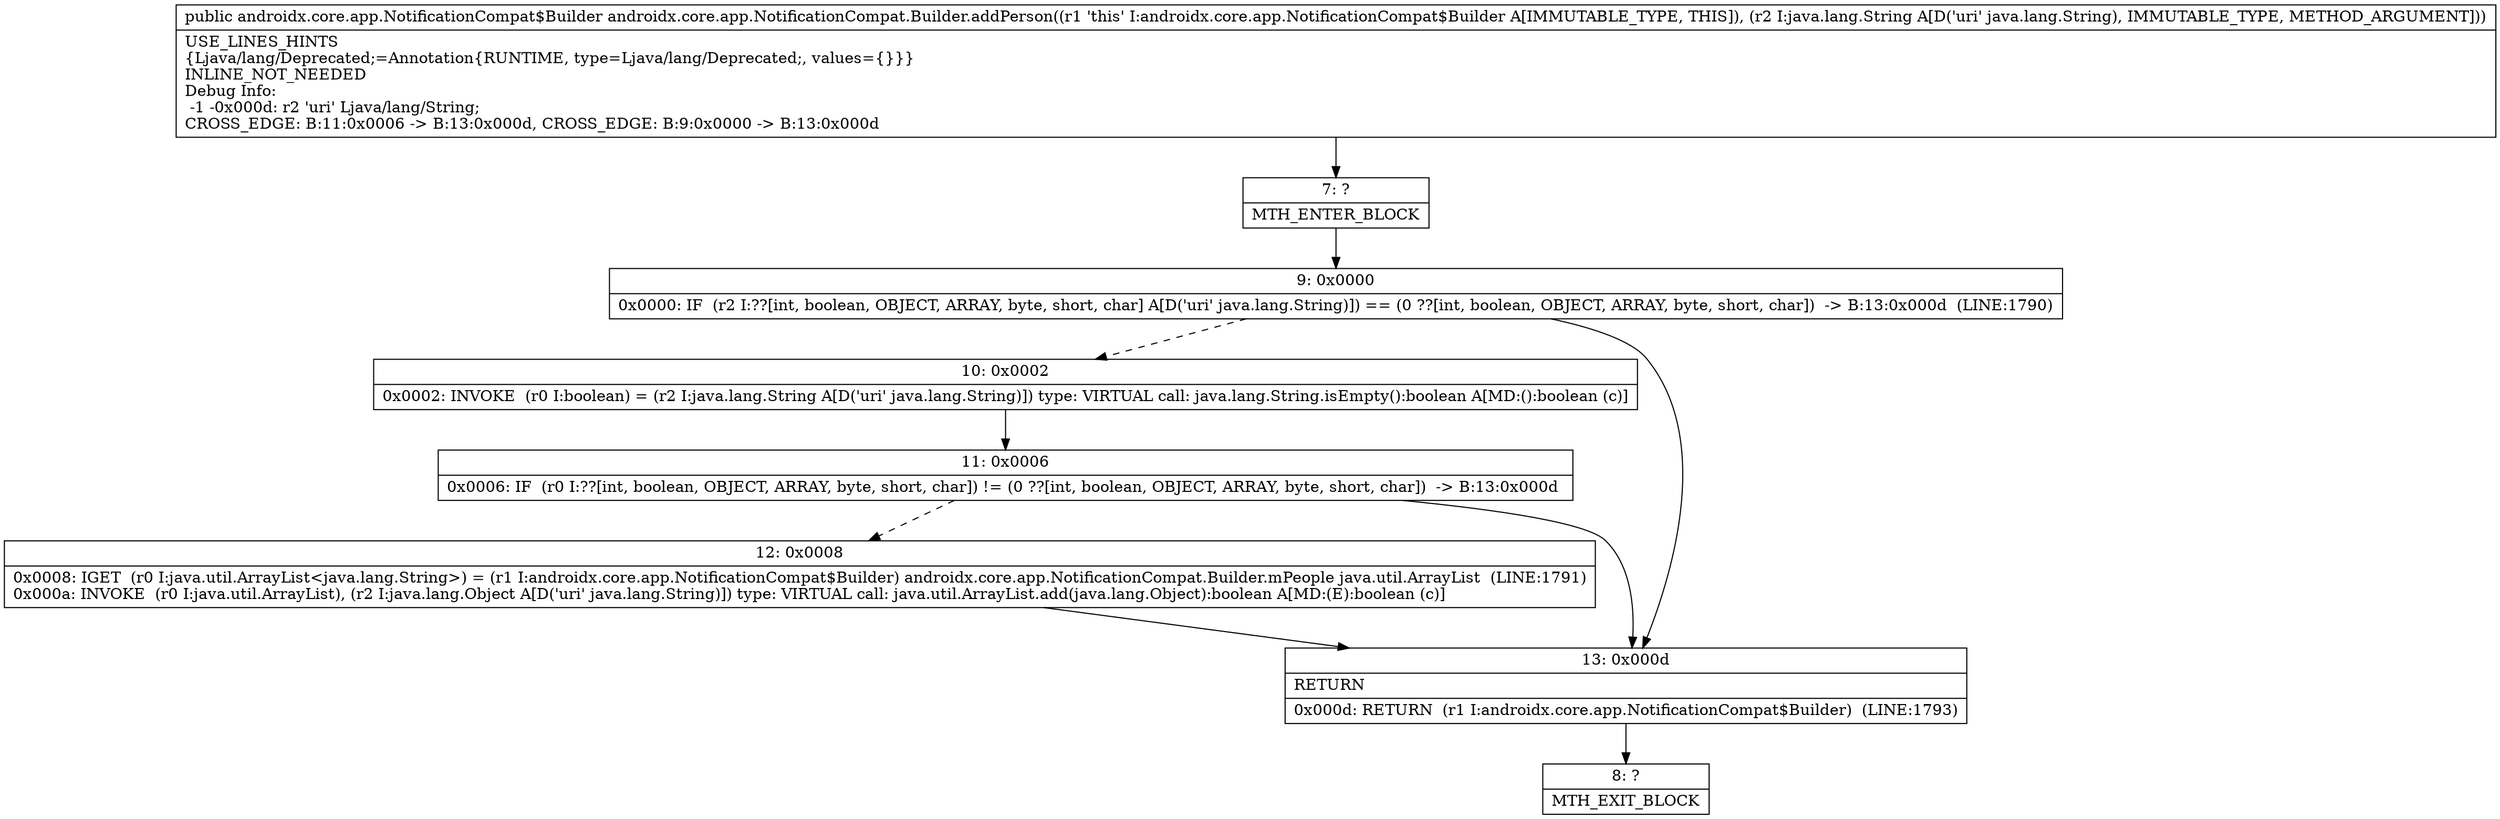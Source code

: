 digraph "CFG forandroidx.core.app.NotificationCompat.Builder.addPerson(Ljava\/lang\/String;)Landroidx\/core\/app\/NotificationCompat$Builder;" {
Node_7 [shape=record,label="{7\:\ ?|MTH_ENTER_BLOCK\l}"];
Node_9 [shape=record,label="{9\:\ 0x0000|0x0000: IF  (r2 I:??[int, boolean, OBJECT, ARRAY, byte, short, char] A[D('uri' java.lang.String)]) == (0 ??[int, boolean, OBJECT, ARRAY, byte, short, char])  \-\> B:13:0x000d  (LINE:1790)\l}"];
Node_10 [shape=record,label="{10\:\ 0x0002|0x0002: INVOKE  (r0 I:boolean) = (r2 I:java.lang.String A[D('uri' java.lang.String)]) type: VIRTUAL call: java.lang.String.isEmpty():boolean A[MD:():boolean (c)]\l}"];
Node_11 [shape=record,label="{11\:\ 0x0006|0x0006: IF  (r0 I:??[int, boolean, OBJECT, ARRAY, byte, short, char]) != (0 ??[int, boolean, OBJECT, ARRAY, byte, short, char])  \-\> B:13:0x000d \l}"];
Node_12 [shape=record,label="{12\:\ 0x0008|0x0008: IGET  (r0 I:java.util.ArrayList\<java.lang.String\>) = (r1 I:androidx.core.app.NotificationCompat$Builder) androidx.core.app.NotificationCompat.Builder.mPeople java.util.ArrayList  (LINE:1791)\l0x000a: INVOKE  (r0 I:java.util.ArrayList), (r2 I:java.lang.Object A[D('uri' java.lang.String)]) type: VIRTUAL call: java.util.ArrayList.add(java.lang.Object):boolean A[MD:(E):boolean (c)]\l}"];
Node_13 [shape=record,label="{13\:\ 0x000d|RETURN\l|0x000d: RETURN  (r1 I:androidx.core.app.NotificationCompat$Builder)  (LINE:1793)\l}"];
Node_8 [shape=record,label="{8\:\ ?|MTH_EXIT_BLOCK\l}"];
MethodNode[shape=record,label="{public androidx.core.app.NotificationCompat$Builder androidx.core.app.NotificationCompat.Builder.addPerson((r1 'this' I:androidx.core.app.NotificationCompat$Builder A[IMMUTABLE_TYPE, THIS]), (r2 I:java.lang.String A[D('uri' java.lang.String), IMMUTABLE_TYPE, METHOD_ARGUMENT]))  | USE_LINES_HINTS\l\{Ljava\/lang\/Deprecated;=Annotation\{RUNTIME, type=Ljava\/lang\/Deprecated;, values=\{\}\}\}\lINLINE_NOT_NEEDED\lDebug Info:\l  \-1 \-0x000d: r2 'uri' Ljava\/lang\/String;\lCROSS_EDGE: B:11:0x0006 \-\> B:13:0x000d, CROSS_EDGE: B:9:0x0000 \-\> B:13:0x000d\l}"];
MethodNode -> Node_7;Node_7 -> Node_9;
Node_9 -> Node_10[style=dashed];
Node_9 -> Node_13;
Node_10 -> Node_11;
Node_11 -> Node_12[style=dashed];
Node_11 -> Node_13;
Node_12 -> Node_13;
Node_13 -> Node_8;
}

